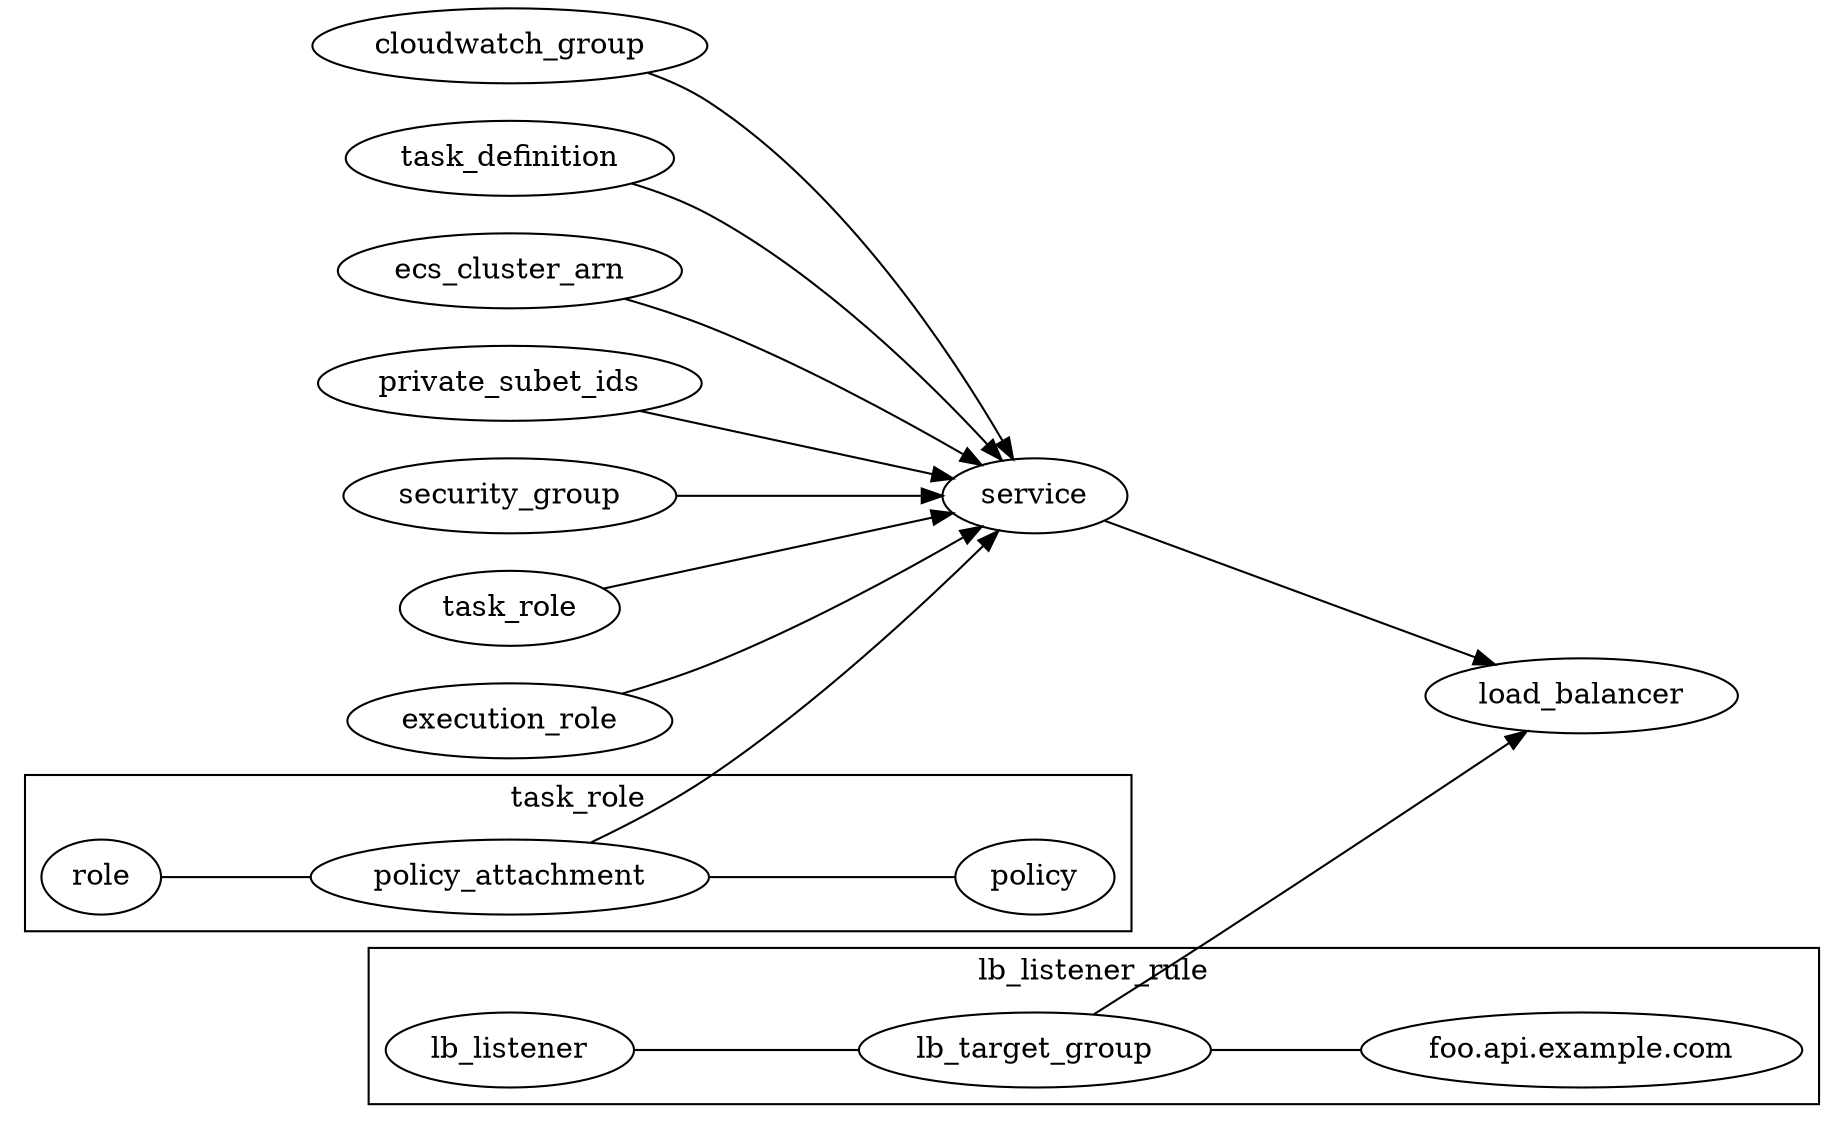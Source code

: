 digraph ecs_graph {
	ranksep = 1;
	rankdir =LR;
	lb_target_group -> load_balancer;
	{cloudwatch_group, task_definition, ecs_cluster_arn, private_subet_ids, security_group} -> service;
	service -> load_balancer;		
	subgraph cluster1 {
		label=lb_listener_rule;
		lb_listener -> lb_target_group -> "foo.api.example.com" [dir=none];
	}

	subgraph clusterrole {
		label=task_role;
		role -> policy_attachment -> policy  [dir=none];
	}
	policy_attachment -> service;

	{task_role, execution_role} -> service;

}

